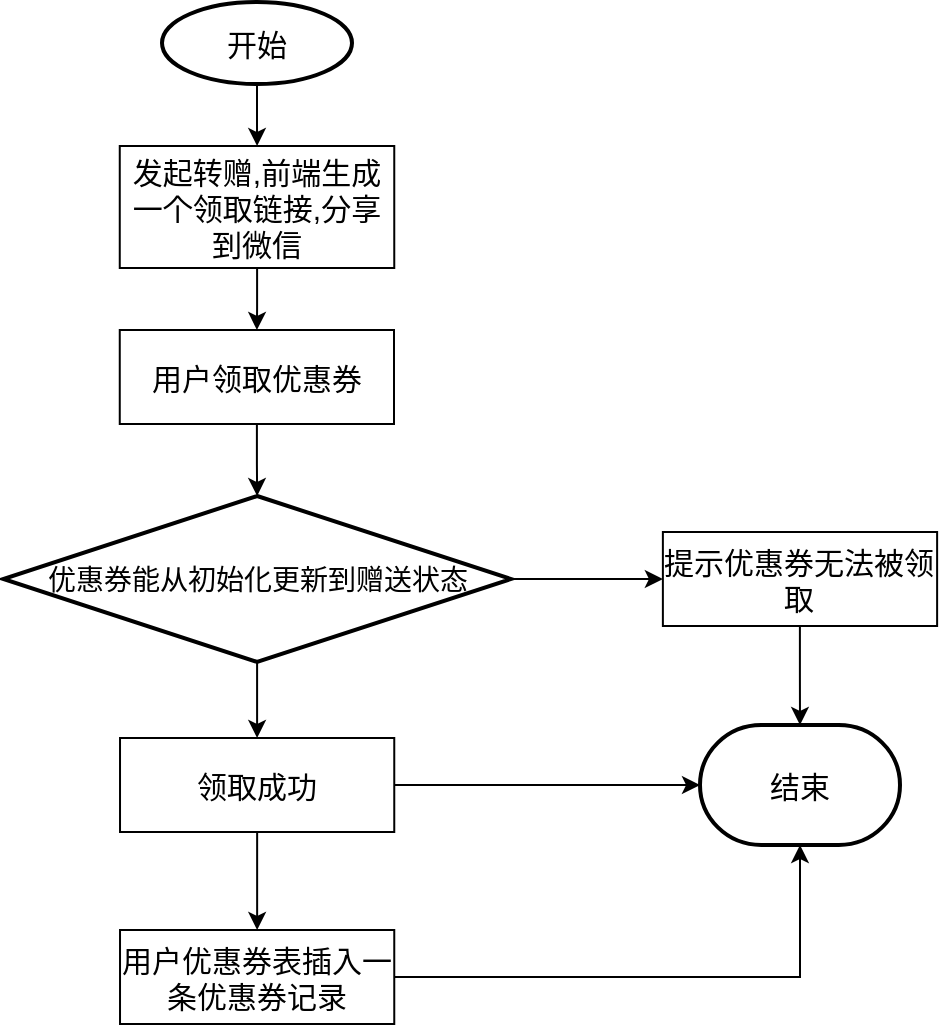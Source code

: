 <mxfile version="22.1.2" type="github">
  <diagram id="C5RBs43oDa-KdzZeNtuy" name="Page-1">
    <mxGraphModel dx="1886" dy="2066" grid="0" gridSize="10" guides="1" tooltips="1" connect="1" arrows="1" fold="1" page="1" pageScale="1" pageWidth="827" pageHeight="1169" math="0" shadow="0">
      <root>
        <mxCell id="WIyWlLk6GJQsqaUBKTNV-0" />
        <mxCell id="WIyWlLk6GJQsqaUBKTNV-1" parent="WIyWlLk6GJQsqaUBKTNV-0" />
        <mxCell id="gbLwmwSnbS9QcMuHwqCr-0" style="edgeStyle=orthogonalEdgeStyle;rounded=0;orthogonalLoop=1;jettySize=auto;html=1;fontSize=15;" edge="1" parent="WIyWlLk6GJQsqaUBKTNV-1" source="gbLwmwSnbS9QcMuHwqCr-1" target="gbLwmwSnbS9QcMuHwqCr-3">
          <mxGeometry relative="1" as="geometry" />
        </mxCell>
        <mxCell id="gbLwmwSnbS9QcMuHwqCr-1" value="开始" style="strokeWidth=2;html=1;shape=mxgraph.flowchart.start_1;whiteSpace=wrap;fontSize=15;" vertex="1" parent="WIyWlLk6GJQsqaUBKTNV-1">
          <mxGeometry x="238" y="-428" width="95" height="41" as="geometry" />
        </mxCell>
        <mxCell id="gbLwmwSnbS9QcMuHwqCr-2" style="edgeStyle=orthogonalEdgeStyle;rounded=0;orthogonalLoop=1;jettySize=auto;html=1;" edge="1" parent="WIyWlLk6GJQsqaUBKTNV-1" source="gbLwmwSnbS9QcMuHwqCr-3" target="gbLwmwSnbS9QcMuHwqCr-4">
          <mxGeometry relative="1" as="geometry" />
        </mxCell>
        <mxCell id="gbLwmwSnbS9QcMuHwqCr-3" value="发起转赠,前端生成一个领取链接,分享到微信" style="rounded=0;whiteSpace=wrap;html=1;fontSize=15;" vertex="1" parent="WIyWlLk6GJQsqaUBKTNV-1">
          <mxGeometry x="216.88" y="-356" width="137.25" height="61" as="geometry" />
        </mxCell>
        <mxCell id="gbLwmwSnbS9QcMuHwqCr-4" value="用户领取优惠券" style="rounded=0;whiteSpace=wrap;html=1;fontSize=15;" vertex="1" parent="WIyWlLk6GJQsqaUBKTNV-1">
          <mxGeometry x="216.88" y="-264" width="137.12" height="47" as="geometry" />
        </mxCell>
        <mxCell id="gbLwmwSnbS9QcMuHwqCr-5" style="edgeStyle=orthogonalEdgeStyle;rounded=0;orthogonalLoop=1;jettySize=auto;html=1;" edge="1" parent="WIyWlLk6GJQsqaUBKTNV-1" source="gbLwmwSnbS9QcMuHwqCr-7" target="gbLwmwSnbS9QcMuHwqCr-9">
          <mxGeometry relative="1" as="geometry" />
        </mxCell>
        <mxCell id="gbLwmwSnbS9QcMuHwqCr-6" style="edgeStyle=orthogonalEdgeStyle;rounded=0;orthogonalLoop=1;jettySize=auto;html=1;" edge="1" parent="WIyWlLk6GJQsqaUBKTNV-1" source="gbLwmwSnbS9QcMuHwqCr-7" target="gbLwmwSnbS9QcMuHwqCr-12">
          <mxGeometry relative="1" as="geometry" />
        </mxCell>
        <mxCell id="gbLwmwSnbS9QcMuHwqCr-7" value="优惠券能从初始化更新到赠送状态" style="strokeWidth=2;html=1;shape=mxgraph.flowchart.decision;whiteSpace=wrap;fontSize=14;" vertex="1" parent="WIyWlLk6GJQsqaUBKTNV-1">
          <mxGeometry x="158.63" y="-181" width="253.87" height="83" as="geometry" />
        </mxCell>
        <mxCell id="gbLwmwSnbS9QcMuHwqCr-8" style="edgeStyle=orthogonalEdgeStyle;rounded=0;orthogonalLoop=1;jettySize=auto;html=1;" edge="1" parent="WIyWlLk6GJQsqaUBKTNV-1" source="gbLwmwSnbS9QcMuHwqCr-9" target="gbLwmwSnbS9QcMuHwqCr-13">
          <mxGeometry relative="1" as="geometry" />
        </mxCell>
        <mxCell id="gbLwmwSnbS9QcMuHwqCr-9" value="提示优惠券无法被领取" style="rounded=0;whiteSpace=wrap;html=1;fontSize=15;" vertex="1" parent="WIyWlLk6GJQsqaUBKTNV-1">
          <mxGeometry x="488.44" y="-163" width="137.12" height="47" as="geometry" />
        </mxCell>
        <mxCell id="gbLwmwSnbS9QcMuHwqCr-10" style="edgeStyle=orthogonalEdgeStyle;rounded=0;orthogonalLoop=1;jettySize=auto;html=1;" edge="1" parent="WIyWlLk6GJQsqaUBKTNV-1" source="gbLwmwSnbS9QcMuHwqCr-12" target="gbLwmwSnbS9QcMuHwqCr-13">
          <mxGeometry relative="1" as="geometry" />
        </mxCell>
        <mxCell id="gbLwmwSnbS9QcMuHwqCr-11" style="edgeStyle=orthogonalEdgeStyle;rounded=0;orthogonalLoop=1;jettySize=auto;html=1;" edge="1" parent="WIyWlLk6GJQsqaUBKTNV-1" source="gbLwmwSnbS9QcMuHwqCr-12" target="gbLwmwSnbS9QcMuHwqCr-15">
          <mxGeometry relative="1" as="geometry" />
        </mxCell>
        <mxCell id="gbLwmwSnbS9QcMuHwqCr-12" value="领取成功" style="rounded=0;whiteSpace=wrap;html=1;fontSize=15;" vertex="1" parent="WIyWlLk6GJQsqaUBKTNV-1">
          <mxGeometry x="217.01" y="-60" width="137.12" height="47" as="geometry" />
        </mxCell>
        <mxCell id="gbLwmwSnbS9QcMuHwqCr-13" value="结束" style="strokeWidth=2;html=1;shape=mxgraph.flowchart.terminator;whiteSpace=wrap;fontSize=15;" vertex="1" parent="WIyWlLk6GJQsqaUBKTNV-1">
          <mxGeometry x="507" y="-66.5" width="100" height="60" as="geometry" />
        </mxCell>
        <mxCell id="gbLwmwSnbS9QcMuHwqCr-14" style="edgeStyle=orthogonalEdgeStyle;rounded=0;orthogonalLoop=1;jettySize=auto;html=1;" edge="1" parent="WIyWlLk6GJQsqaUBKTNV-1" source="gbLwmwSnbS9QcMuHwqCr-15" target="gbLwmwSnbS9QcMuHwqCr-13">
          <mxGeometry relative="1" as="geometry" />
        </mxCell>
        <mxCell id="gbLwmwSnbS9QcMuHwqCr-15" value="用户优惠券表插入一条优惠券记录" style="rounded=0;whiteSpace=wrap;html=1;fontSize=15;" vertex="1" parent="WIyWlLk6GJQsqaUBKTNV-1">
          <mxGeometry x="217.01" y="36" width="137.12" height="47" as="geometry" />
        </mxCell>
        <mxCell id="gbLwmwSnbS9QcMuHwqCr-16" style="edgeStyle=orthogonalEdgeStyle;rounded=0;orthogonalLoop=1;jettySize=auto;html=1;entryX=0.5;entryY=0;entryDx=0;entryDy=0;entryPerimeter=0;" edge="1" parent="WIyWlLk6GJQsqaUBKTNV-1" source="gbLwmwSnbS9QcMuHwqCr-4" target="gbLwmwSnbS9QcMuHwqCr-7">
          <mxGeometry relative="1" as="geometry" />
        </mxCell>
      </root>
    </mxGraphModel>
  </diagram>
</mxfile>
